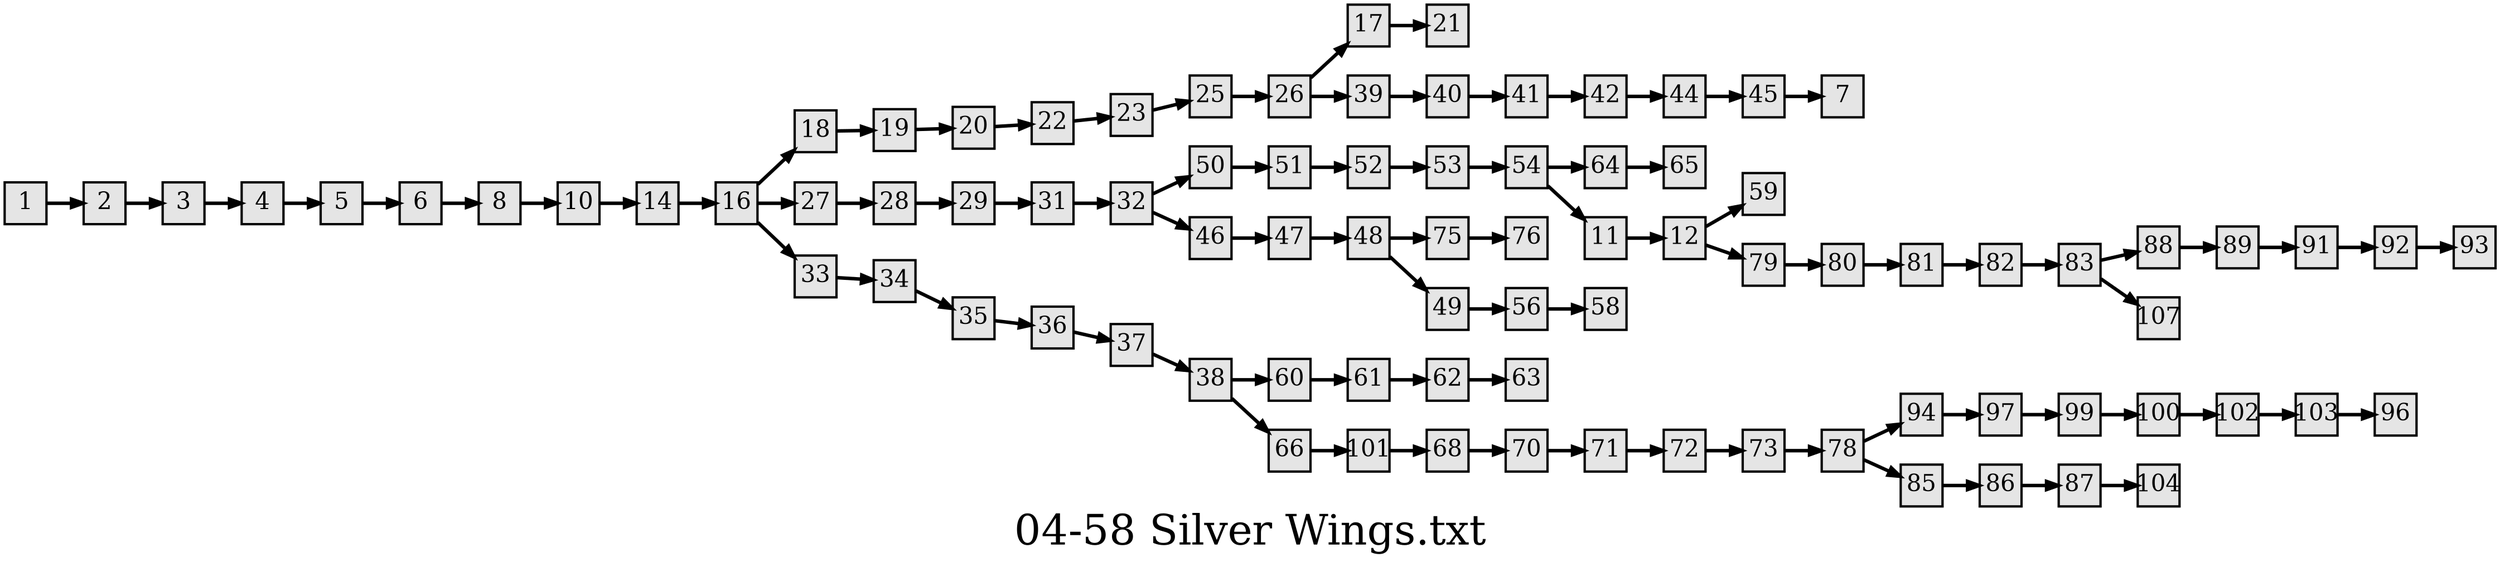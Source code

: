 digraph g{
  graph [ label="04-58 Silver Wings.txt" rankdir=LR, ordering=out, fontsize=36, nodesep="0.35", ranksep="0.45"];
  node  [shape=rect, penwidth=2, fontsize=20, style=filled, fillcolor=grey90, margin="0,0", labelfloat=true, regular=true, fixedsize=true];
  edge  [labelfloat=true, penwidth=3, fontsize=12];
  1 -> 2;
  2 -> 3;
  3 -> 4;
  4 -> 5;
  5 -> 6;
  6 -> 8;
  8 -> 10;
  10 -> 14;
  11 -> 12;
  12 -> 59;
  12 -> 79;
  14 -> 16;
  16 -> 18;
  16 -> 27;
  16 -> 33;
  17 -> 21;
  18 -> 19;
  19 -> 20;
  20 -> 22;
  22 -> 23;
  23 -> 25;
  25 -> 26;
  26 -> 17;
  26 -> 39;
  27 -> 28;
  28 -> 29;
  29 -> 31;
  31 -> 32;
  32 -> 50;
  32 -> 46;
  33 -> 34;
  34 -> 35;
  35 -> 36;
  36 -> 37;
  37 -> 38;
  38 -> 60;
  38 -> 66;
  39 -> 40;
  40 -> 41;
  41 -> 42;
  42 -> 44;
  44 -> 45;
  45 -> 7;
  46 -> 47;
  47 -> 48;
  48 -> 75;
  48 -> 49;
  49 -> 56;
  50 -> 51;
  51 -> 52;
  52 -> 53;
  53 -> 54;
  54 -> 64;
  54 -> 11;
  56 -> 58;
  60 -> 61;
  61 -> 62;
  62 -> 63;
  64 -> 65;
  66 -> 101;
  68 -> 70;
  70 -> 71;
  71 -> 72;
  72 -> 73;
  73 -> 78;
  75 -> 76;
  78 -> 94;
  78 -> 85;
  79 -> 80;
  80 -> 81;
  81 -> 82;
  82 -> 83;
  83 -> 88;
  83 -> 107;
  85 -> 86;
  86 -> 87;
  87 -> 104;
  88 -> 89;
  89 -> 91;
  91 -> 92;
  92 -> 93;
  94 -> 97;
  97 -> 99;
  99 -> 100;
  100 -> 102;
  101 -> 68;
  102 -> 103;
  103 -> 96;
  
  
  
}

